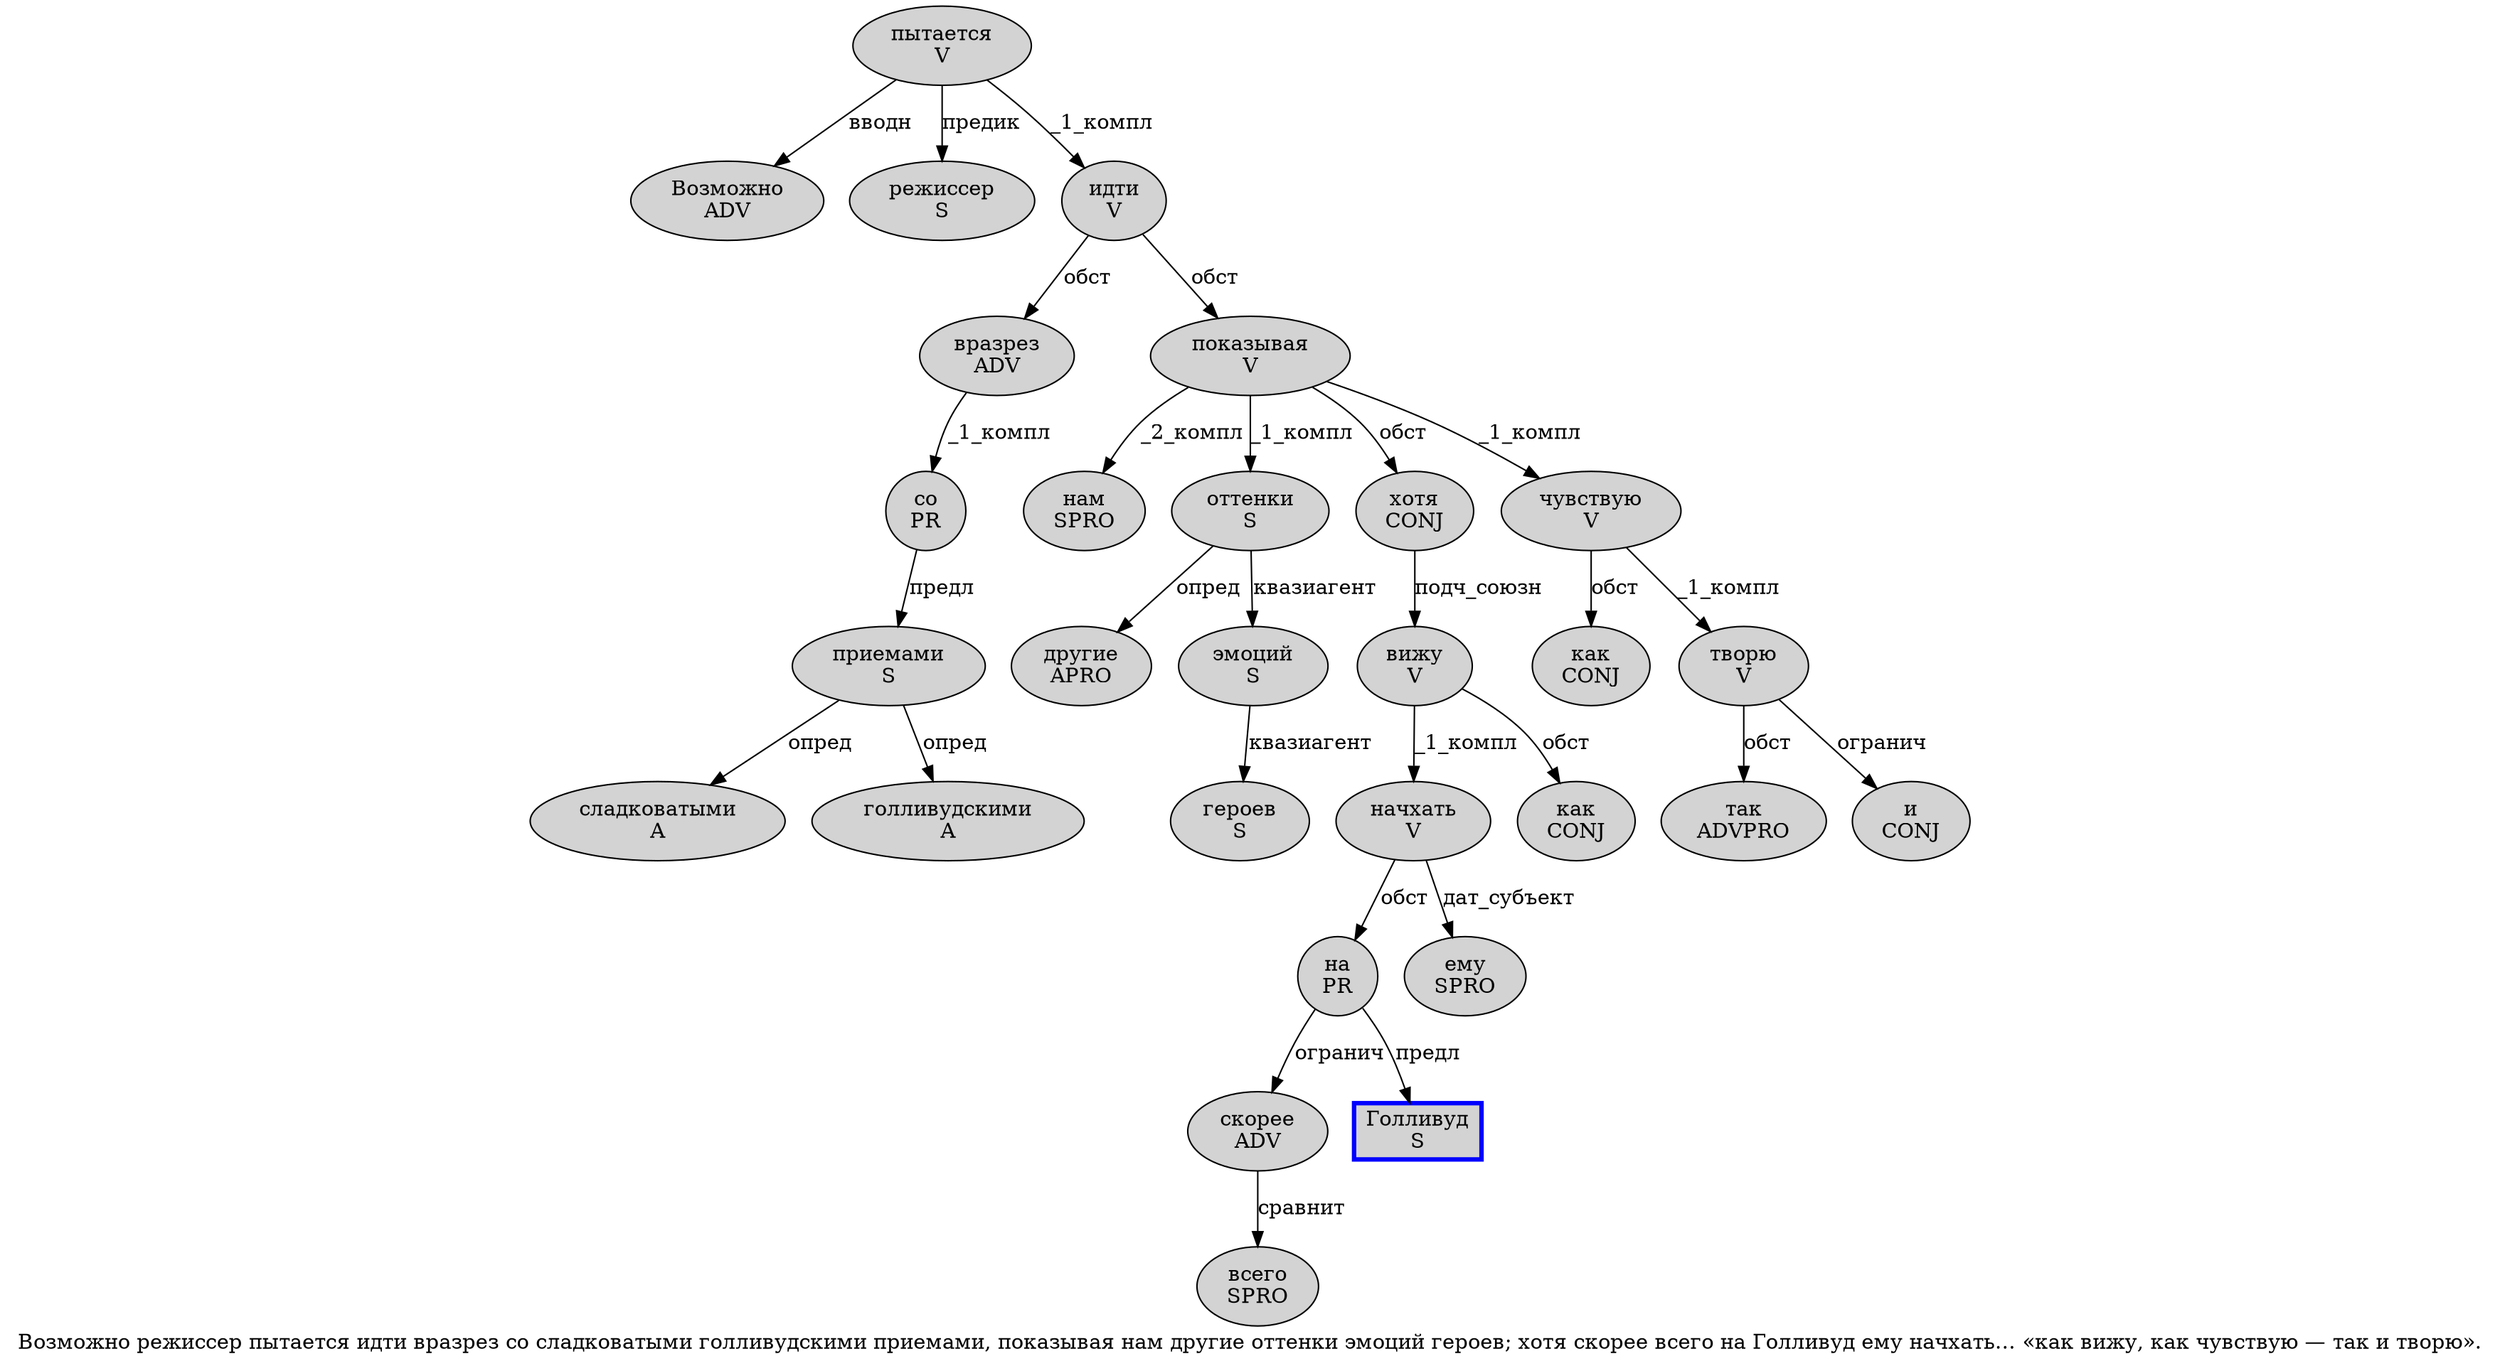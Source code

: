 digraph SENTENCE_2394 {
	graph [label="Возможно режиссер пытается идти вразрез со сладковатыми голливудскими приемами, показывая нам другие оттенки эмоций героев; хотя скорее всего на Голливуд ему начхать… «как вижу, как чувствую — так и творю»."]
	node [style=filled]
		0 [label="Возможно
ADV" color="" fillcolor=lightgray penwidth=1 shape=ellipse]
		1 [label="режиссер
S" color="" fillcolor=lightgray penwidth=1 shape=ellipse]
		2 [label="пытается
V" color="" fillcolor=lightgray penwidth=1 shape=ellipse]
		3 [label="идти
V" color="" fillcolor=lightgray penwidth=1 shape=ellipse]
		4 [label="вразрез
ADV" color="" fillcolor=lightgray penwidth=1 shape=ellipse]
		5 [label="со
PR" color="" fillcolor=lightgray penwidth=1 shape=ellipse]
		6 [label="сладковатыми
A" color="" fillcolor=lightgray penwidth=1 shape=ellipse]
		7 [label="голливудскими
A" color="" fillcolor=lightgray penwidth=1 shape=ellipse]
		8 [label="приемами
S" color="" fillcolor=lightgray penwidth=1 shape=ellipse]
		10 [label="показывая
V" color="" fillcolor=lightgray penwidth=1 shape=ellipse]
		11 [label="нам
SPRO" color="" fillcolor=lightgray penwidth=1 shape=ellipse]
		12 [label="другие
APRO" color="" fillcolor=lightgray penwidth=1 shape=ellipse]
		13 [label="оттенки
S" color="" fillcolor=lightgray penwidth=1 shape=ellipse]
		14 [label="эмоций
S" color="" fillcolor=lightgray penwidth=1 shape=ellipse]
		15 [label="героев
S" color="" fillcolor=lightgray penwidth=1 shape=ellipse]
		17 [label="хотя
CONJ" color="" fillcolor=lightgray penwidth=1 shape=ellipse]
		18 [label="скорее
ADV" color="" fillcolor=lightgray penwidth=1 shape=ellipse]
		19 [label="всего
SPRO" color="" fillcolor=lightgray penwidth=1 shape=ellipse]
		20 [label="на
PR" color="" fillcolor=lightgray penwidth=1 shape=ellipse]
		21 [label="Голливуд
S" color=blue fillcolor=lightgray penwidth=3 shape=box]
		22 [label="ему
SPRO" color="" fillcolor=lightgray penwidth=1 shape=ellipse]
		23 [label="начхать
V" color="" fillcolor=lightgray penwidth=1 shape=ellipse]
		26 [label="как
CONJ" color="" fillcolor=lightgray penwidth=1 shape=ellipse]
		27 [label="вижу
V" color="" fillcolor=lightgray penwidth=1 shape=ellipse]
		29 [label="как
CONJ" color="" fillcolor=lightgray penwidth=1 shape=ellipse]
		30 [label="чувствую
V" color="" fillcolor=lightgray penwidth=1 shape=ellipse]
		32 [label="так
ADVPRO" color="" fillcolor=lightgray penwidth=1 shape=ellipse]
		33 [label="и
CONJ" color="" fillcolor=lightgray penwidth=1 shape=ellipse]
		34 [label="творю
V" color="" fillcolor=lightgray penwidth=1 shape=ellipse]
			17 -> 27 [label="подч_союзн"]
			23 -> 20 [label="обст"]
			23 -> 22 [label="дат_субъект"]
			30 -> 29 [label="обст"]
			30 -> 34 [label="_1_компл"]
			20 -> 18 [label="огранич"]
			20 -> 21 [label="предл"]
			13 -> 12 [label="опред"]
			13 -> 14 [label="квазиагент"]
			4 -> 5 [label="_1_компл"]
			2 -> 0 [label="вводн"]
			2 -> 1 [label="предик"]
			2 -> 3 [label="_1_компл"]
			34 -> 32 [label="обст"]
			34 -> 33 [label="огранич"]
			10 -> 11 [label="_2_компл"]
			10 -> 13 [label="_1_компл"]
			10 -> 17 [label="обст"]
			10 -> 30 [label="_1_компл"]
			27 -> 23 [label="_1_компл"]
			27 -> 26 [label="обст"]
			18 -> 19 [label="сравнит"]
			3 -> 4 [label="обст"]
			3 -> 10 [label="обст"]
			8 -> 6 [label="опред"]
			8 -> 7 [label="опред"]
			14 -> 15 [label="квазиагент"]
			5 -> 8 [label="предл"]
}